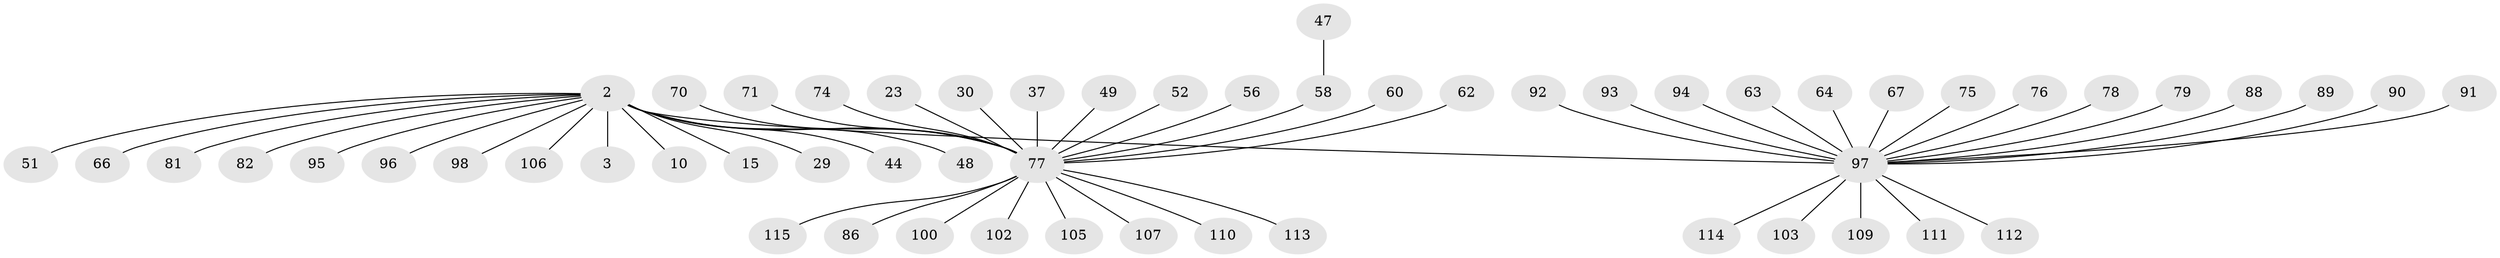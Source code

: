 // original degree distribution, {4: 0.05217391304347826, 23: 0.008695652173913044, 1: 0.6, 3: 0.06956521739130435, 10: 0.02608695652173913, 2: 0.2, 7: 0.008695652173913044, 5: 0.02608695652173913, 6: 0.008695652173913044}
// Generated by graph-tools (version 1.1) at 2025/47/03/09/25 04:47:36]
// undirected, 57 vertices, 56 edges
graph export_dot {
graph [start="1"]
  node [color=gray90,style=filled];
  2;
  3;
  10;
  15;
  23;
  29;
  30;
  37;
  44;
  47;
  48 [super="+1+28+46"];
  49 [super="+41"];
  51;
  52;
  56 [super="+50"];
  58 [super="+26"];
  60;
  62;
  63;
  64;
  66;
  67;
  70;
  71;
  74;
  75;
  76;
  77 [super="+8+73+68"];
  78;
  79 [super="+53"];
  81;
  82;
  86;
  88;
  89 [super="+13+85"];
  90 [super="+69+84"];
  91;
  92;
  93 [super="+54"];
  94;
  95;
  96 [super="+80"];
  97 [super="+22+39+27+83+24"];
  98 [super="+61"];
  100;
  102;
  103;
  105 [super="+104"];
  106 [super="+59"];
  107;
  109 [super="+45+99+101"];
  110 [super="+108"];
  111 [super="+87"];
  112;
  113;
  114 [super="+38"];
  115 [super="+34"];
  2 -- 3;
  2 -- 10;
  2 -- 15;
  2 -- 29;
  2 -- 44;
  2 -- 51;
  2 -- 66;
  2 -- 81;
  2 -- 82;
  2 -- 95;
  2 -- 77 [weight=4];
  2 -- 97 [weight=4];
  2 -- 48;
  2 -- 106;
  2 -- 98;
  2 -- 96;
  23 -- 77;
  30 -- 77;
  37 -- 77;
  47 -- 58;
  49 -- 77;
  52 -- 77;
  56 -- 77;
  58 -- 77 [weight=2];
  60 -- 77;
  62 -- 77;
  63 -- 97;
  64 -- 97;
  67 -- 97;
  70 -- 77;
  71 -- 77;
  74 -- 77;
  75 -- 97;
  76 -- 97;
  77 -- 100;
  77 -- 107;
  77 -- 86;
  77 -- 113;
  77 -- 110;
  77 -- 102;
  77 -- 105;
  77 -- 115;
  78 -- 97;
  79 -- 97;
  88 -- 97;
  89 -- 97;
  90 -- 97;
  91 -- 97;
  92 -- 97;
  93 -- 97;
  94 -- 97;
  97 -- 103;
  97 -- 112;
  97 -- 114;
  97 -- 109;
  97 -- 111;
}
